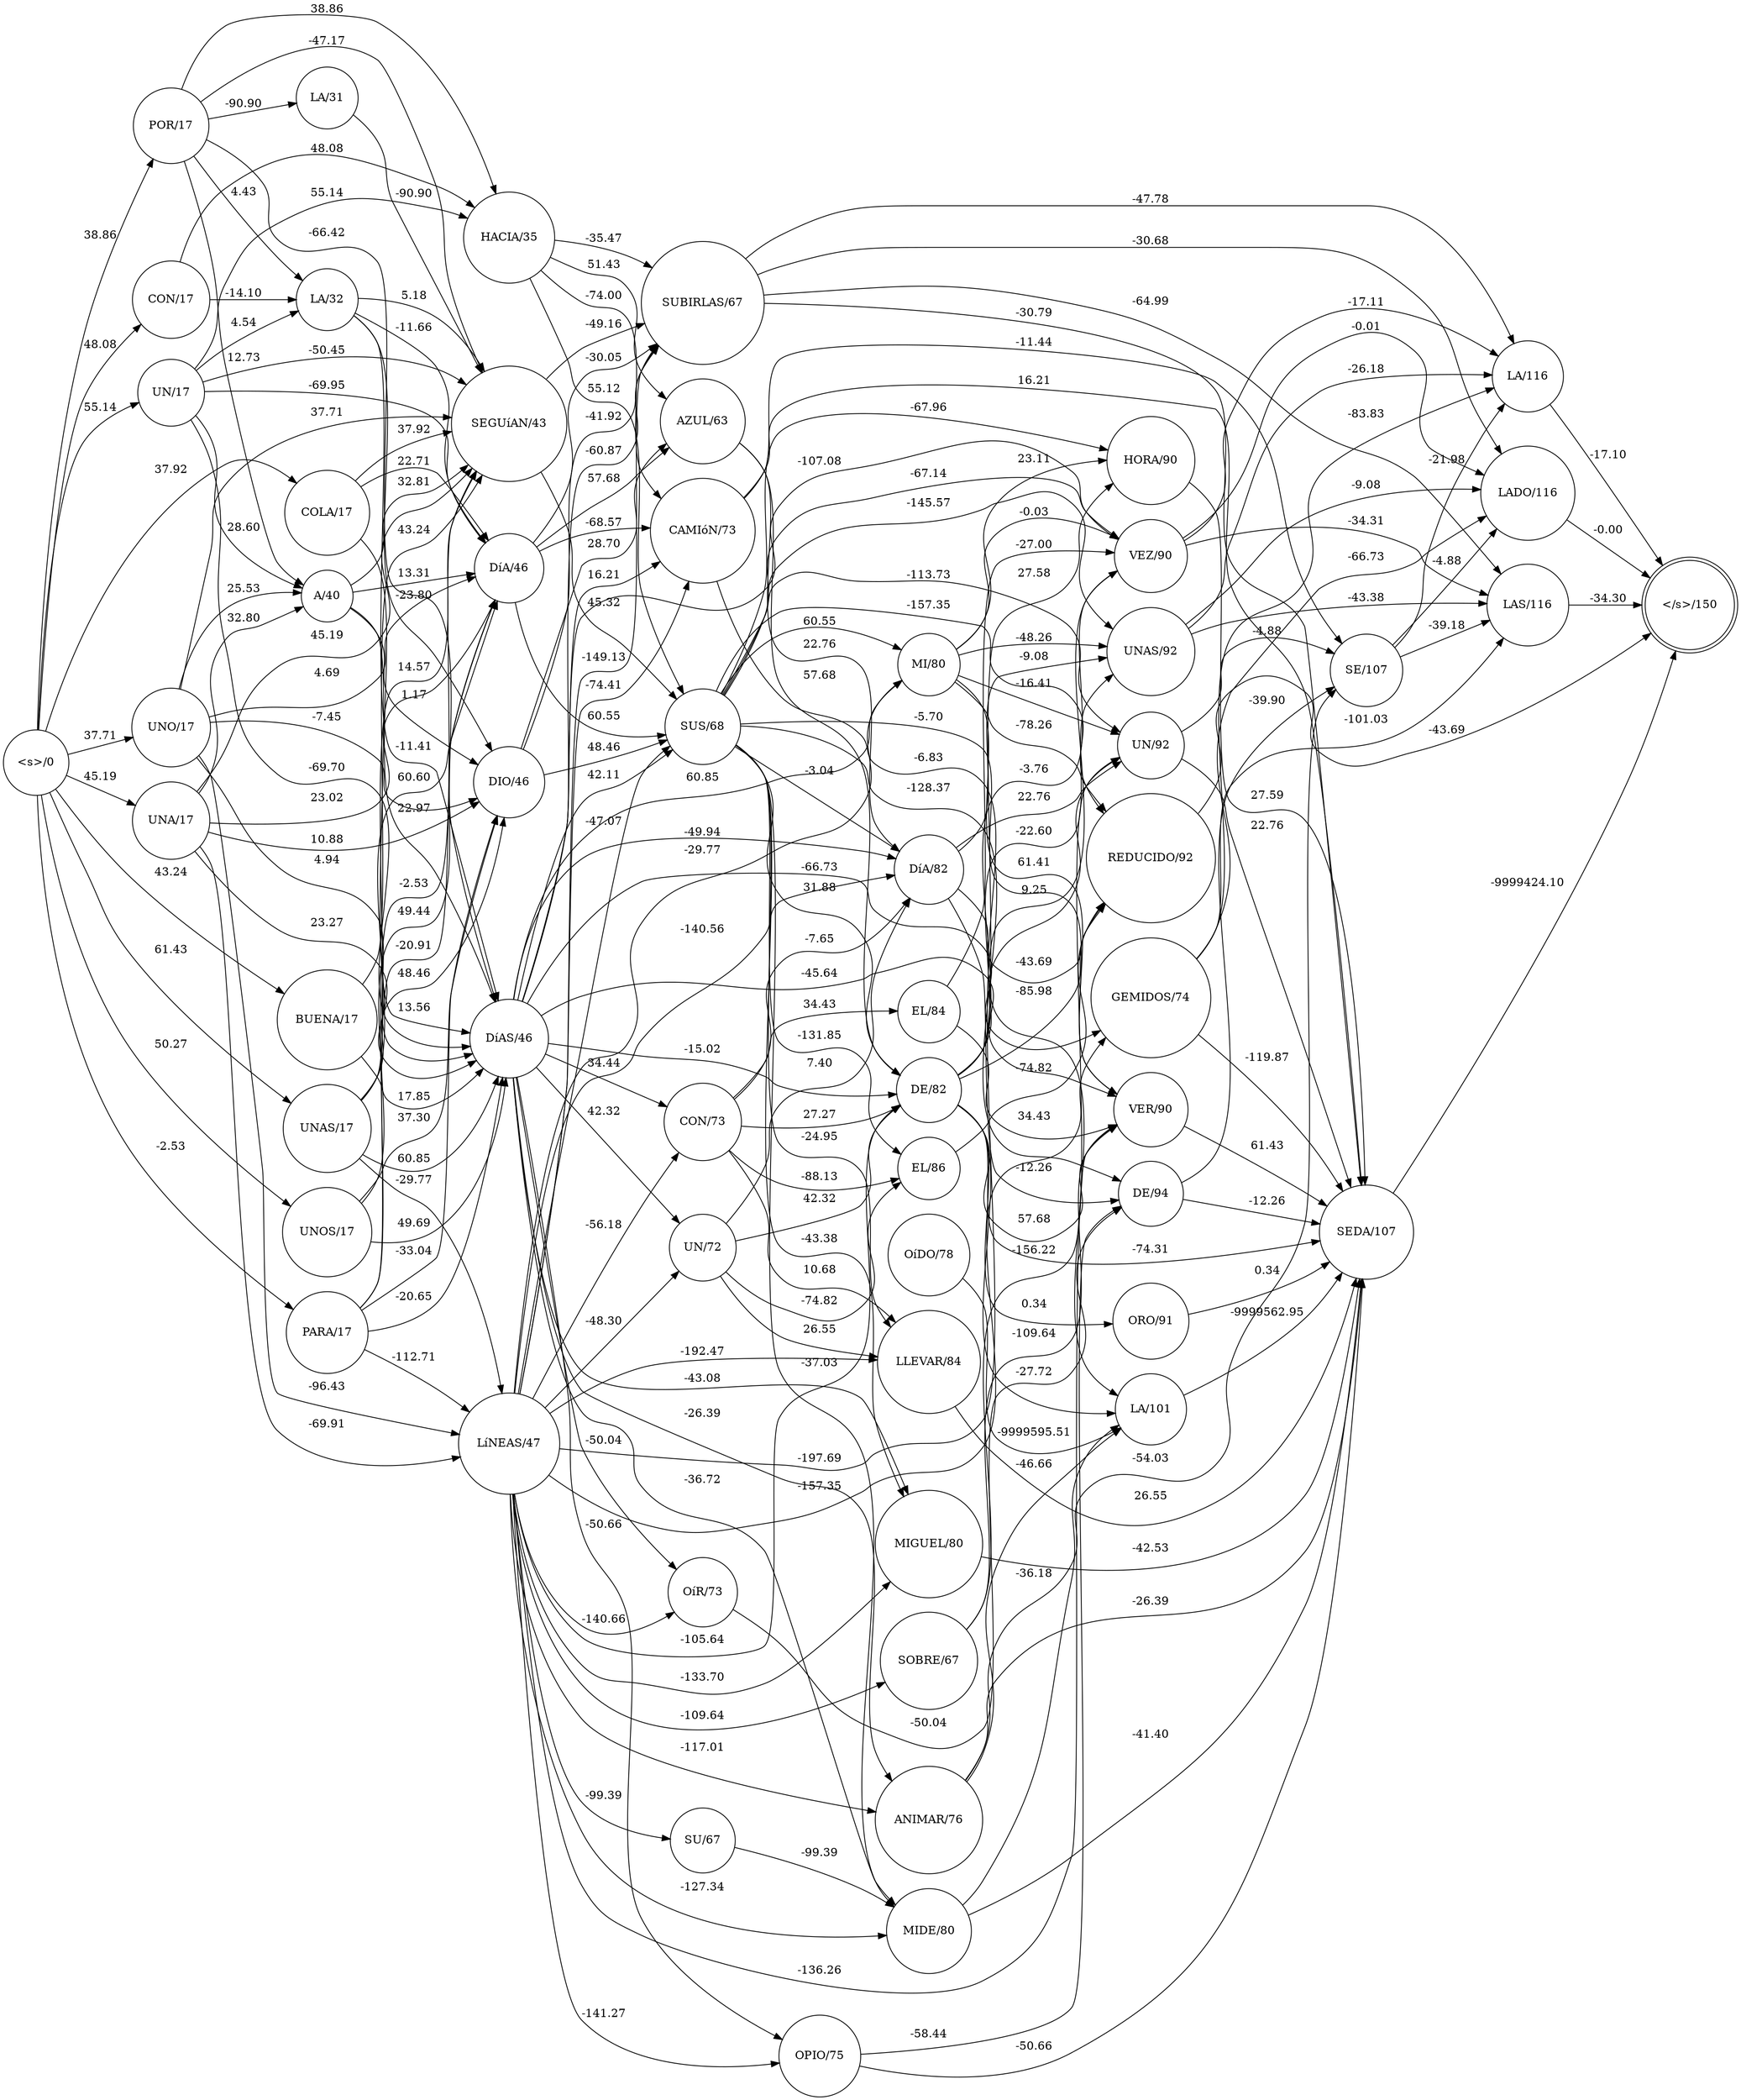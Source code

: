 digraph lattice {
	rankdir=LR;
		node [shape=circle]; "<s>/0" "UNOS/17" "COLA/17" "PARA/17" "BUENA/17" "UNAS/17" "UNA/17" "UNO/17" "CON/17" "UN/17" "POR/17" "LA/31" "LA/32" "HACIA/35" "A/40" "SEGUíAN/43" "DíAS/46" "DIO/46" "DíA/46" "LíNEAS/47" "AZUL/63" "SUBIRLAS/67" "SOBRE/67" "SU/67" "SUS/68" "UN/72" "CAMIóN/73" "OíR/73" "CON/73" "GEMIDOS/74" "OPIO/75" "ANIMAR/76" "OíDO/78" "MIGUEL/80" "MIDE/80" "MI/80" "DíA/82" "DE/82" "LLEVAR/84" "EL/84" "EL/86" "VEZ/90" "HORA/90" "VER/90" "ORO/91" "REDUCIDO/92" "UNAS/92" "UN/92" "DE/94" "LA/101" "SEDA/107" "SE/107" "LADO/116" "LAS/116" "LA/116";
	node [shape=doublecircle]; "</s>/150";

	"<s>/0" -> "POR/17" [label="38.86"];
	"<s>/0" -> "UN/17" [label="55.14"];
	"<s>/0" -> "CON/17" [label="48.08"];
	"<s>/0" -> "UNO/17" [label="37.71"];
	"<s>/0" -> "UNA/17" [label="45.19"];
	"<s>/0" -> "UNAS/17" [label="61.43"];
	"<s>/0" -> "BUENA/17" [label="43.24"];
	"<s>/0" -> "PARA/17" [label="-2.53"];
	"<s>/0" -> "COLA/17" [label="37.92"];
	"<s>/0" -> "UNOS/17" [label="50.27"];
	"UNOS/17" -> "DíAS/46" [label="49.69"];
	"UNOS/17" -> "DIO/46" [label="37.30"];
	"UNOS/17" -> "DíA/46" [label="49.44"];
	"COLA/17" -> "SEGUíAN/43" [label="37.92"];
	"COLA/17" -> "DíAS/46" [label="22.97"];
	"COLA/17" -> "DíA/46" [label="22.71"];
	"PARA/17" -> "SEGUíAN/43" [label="-2.53"];
	"PARA/17" -> "DíA/46" [label="-20.91"];
	"PARA/17" -> "DIO/46" [label="-33.04"];
	"PARA/17" -> "DíAS/46" [label="-20.65"];
	"PARA/17" -> "LíNEAS/47" [label="-112.71"];
	"BUENA/17" -> "SEGUíAN/43" [label="43.24"];
	"BUENA/17" -> "DíAS/46" [label="17.85"];
	"UNAS/17" -> "SEGUíAN/43" [label="14.57"];
	"UNAS/17" -> "DíAS/46" [label="60.85"];
	"UNAS/17" -> "DIO/46" [label="48.46"];
	"UNAS/17" -> "DíA/46" [label="60.60"];
	"UNAS/17" -> "LíNEAS/47" [label="-29.77"];
	"UNA/17" -> "A/40" [label="32.80"];
	"UNA/17" -> "SEGUíAN/43" [label="45.19"];
	"UNA/17" -> "DíA/46" [label="23.02"];
	"UNA/17" -> "DIO/46" [label="10.88"];
	"UNA/17" -> "DíAS/46" [label="23.27"];
	"UNA/17" -> "LíNEAS/47" [label="-69.91"];
	"UNO/17" -> "A/40" [label="25.53"];
	"UNO/17" -> "SEGUíAN/43" [label="37.71"];
	"UNO/17" -> "DíA/46" [label="4.69"];
	"UNO/17" -> "DIO/46" [label="-7.45"];
	"UNO/17" -> "DíAS/46" [label="4.94"];
	"UNO/17" -> "LíNEAS/47" [label="-96.43"];
	"CON/17" -> "LA/32" [label="-14.10"];
	"CON/17" -> "HACIA/35" [label="48.08"];
	"UN/17" -> "LA/32" [label="4.54"];
	"UN/17" -> "HACIA/35" [label="55.14"];
	"UN/17" -> "A/40" [label="28.60"];
	"UN/17" -> "SEGUíAN/43" [label="-50.45"];
	"UN/17" -> "DíAS/46" [label="-69.70"];
	"UN/17" -> "DíA/46" [label="-69.95"];
	"POR/17" -> "LA/31" [label="-90.90"];
	"POR/17" -> "LA/32" [label="4.43"];
	"POR/17" -> "HACIA/35" [label="38.86"];
	"POR/17" -> "A/40" [label="12.73"];
	"POR/17" -> "SEGUíAN/43" [label="-47.17"];
	"POR/17" -> "DíAS/46" [label="-66.42"];
	"LA/31" -> "SEGUíAN/43" [label="-90.90"];
	"LA/32" -> "SEGUíAN/43" [label="5.18"];
	"LA/32" -> "DíA/46" [label="-11.66"];
	"LA/32" -> "DIO/46" [label="-23.80"];
	"LA/32" -> "DíAS/46" [label="-11.41"];
	"HACIA/35" -> "AZUL/63" [label="51.43"];
	"HACIA/35" -> "SUBIRLAS/67" [label="-35.47"];
	"HACIA/35" -> "SUS/68" [label="55.12"];
	"HACIA/35" -> "CAMIóN/73" [label="-74.00"];
	"A/40" -> "SEGUíAN/43" [label="32.81"];
	"A/40" -> "DíA/46" [label="13.31"];
	"A/40" -> "DIO/46" [label="1.17"];
	"A/40" -> "DíAS/46" [label="13.56"];
	"SEGUíAN/43" -> "SUBIRLAS/67" [label="-49.16"];
	"SEGUíAN/43" -> "SUS/68" [label="45.32"];
	"DíAS/46" -> "SUBIRLAS/67" [label="-60.87"];
	"DíAS/46" -> "SUS/68" [label="42.11"];
	"DíAS/46" -> "UN/72" [label="42.32"];
	"DíAS/46" -> "CON/73" [label="34.44"];
	"DíAS/46" -> "OíR/73" [label="-50.04"];
	"DíAS/46" -> "CAMIóN/73" [label="16.21"];
	"DíAS/46" -> "GEMIDOS/74" [label="-66.73"];
	"DíAS/46" -> "OPIO/75" [label="-50.66"];
	"DíAS/46" -> "ANIMAR/76" [label="-26.39"];
	"DíAS/46" -> "MI/80" [label="60.85"];
	"DíAS/46" -> "MIDE/80" [label="-36.72"];
	"DíAS/46" -> "MIGUEL/80" [label="-43.08"];
	"DíAS/46" -> "DE/82" [label="-15.02"];
	"DíAS/46" -> "DíA/82" [label="-49.94"];
	"DíAS/46" -> "VER/90" [label="-45.64"];
	"DíAS/46" -> "VEZ/90" [label="-107.08"];
	"DIO/46" -> "AZUL/63" [label="28.70"];
	"DIO/46" -> "SUBIRLAS/67" [label="-41.92"];
	"DIO/46" -> "SUS/68" [label="48.46"];
	"DíA/46" -> "AZUL/63" [label="57.68"];
	"DíA/46" -> "SUBIRLAS/67" [label="-30.05"];
	"DíA/46" -> "SUS/68" [label="60.55"];
	"DíA/46" -> "CAMIóN/73" [label="-68.57"];
	"LíNEAS/47" -> "SUBIRLAS/67" [label="-149.13"];
	"LíNEAS/47" -> "SOBRE/67" [label="-109.64"];
	"LíNEAS/47" -> "SU/67" [label="-99.39"];
	"LíNEAS/47" -> "SUS/68" [label="-47.07"];
	"LíNEAS/47" -> "UN/72" [label="-48.30"];
	"LíNEAS/47" -> "CAMIóN/73" [label="-74.41"];
	"LíNEAS/47" -> "OíR/73" [label="-140.66"];
	"LíNEAS/47" -> "CON/73" [label="-56.18"];
	"LíNEAS/47" -> "GEMIDOS/74" [label="-157.35"];
	"LíNEAS/47" -> "OPIO/75" [label="-141.27"];
	"LíNEAS/47" -> "ANIMAR/76" [label="-117.01"];
	"LíNEAS/47" -> "MIGUEL/80" [label="-133.70"];
	"LíNEAS/47" -> "MIDE/80" [label="-127.34"];
	"LíNEAS/47" -> "MI/80" [label="-29.77"];
	"LíNEAS/47" -> "DíA/82" [label="-140.56"];
	"LíNEAS/47" -> "DE/82" [label="-105.64"];
	"LíNEAS/47" -> "LLEVAR/84" [label="-192.47"];
	"LíNEAS/47" -> "VEZ/90" [label="-197.69"];
	"LíNEAS/47" -> "VER/90" [label="-136.26"];
	"AZUL/63" -> "DíA/82" [label="22.76"];
	"AZUL/63" -> "DE/82" [label="57.68"];
	"SUBIRLAS/67" -> "SEDA/107" [label="-30.79"];
	"SUBIRLAS/67" -> "LA/116" [label="-47.78"];
	"SUBIRLAS/67" -> "LAS/116" [label="-64.99"];
	"SUBIRLAS/67" -> "LADO/116" [label="-30.68"];
	"SOBRE/67" -> "VER/90" [label="-109.64"];
	"SOBRE/67" -> "UN/92" [label="-156.22"];
	"SU/67" -> "MIDE/80" [label="-99.39"];
	"SUS/68" -> "MI/80" [label="60.55"];
	"SUS/68" -> "MIDE/80" [label="-37.03"];
	"SUS/68" -> "MIGUEL/80" [label="-43.38"];
	"SUS/68" -> "DE/82" [label="31.88"];
	"SUS/68" -> "DíA/82" [label="-3.04"];
	"SUS/68" -> "LLEVAR/84" [label="-24.95"];
	"SUS/68" -> "EL/86" [label="-131.85"];
	"SUS/68" -> "VER/90" [label="-5.70"];
	"SUS/68" -> "HORA/90" [label="-67.96"];
	"SUS/68" -> "VEZ/90" [label="-67.14"];
	"SUS/68" -> "UN/92" [label="-113.73"];
	"SUS/68" -> "UNAS/92" [label="-145.57"];
	"SUS/68" -> "REDUCIDO/92" [label="-157.35"];
	"SUS/68" -> "DE/94" [label="-128.37"];
	"UN/72" -> "DE/82" [label="42.32"];
	"UN/72" -> "DíA/82" [label="7.40"];
	"UN/72" -> "LLEVAR/84" [label="26.55"];
	"UN/72" -> "EL/86" [label="-74.82"];
	"CAMIóN/73" -> "LA/101" [label="-6.83"];
	"CAMIóN/73" -> "SE/107" [label="-11.44"];
	"CAMIóN/73" -> "SEDA/107" [label="16.21"];
	"OíR/73" -> "DE/94" [label="-50.04"];
	"CON/73" -> "DíA/82" [label="-7.65"];
	"CON/73" -> "DE/82" [label="27.27"];
	"CON/73" -> "LLEVAR/84" [label="10.68"];
	"CON/73" -> "EL/84" [label="34.43"];
	"CON/73" -> "EL/86" [label="-88.13"];
	"GEMIDOS/74" -> "SEDA/107" [label="-119.87"];
	"GEMIDOS/74" -> "LADO/116" [label="-66.73"];
	"GEMIDOS/74" -> "LAS/116" [label="-101.03"];
	"GEMIDOS/74" -> "LA/116" [label="-83.83"];
	"OPIO/75" -> "DE/94" [label="-58.44"];
	"OPIO/75" -> "SEDA/107" [label="-50.66"];
	"ANIMAR/76" -> "LA/101" [label="-46.66"];
	"ANIMAR/76" -> "SEDA/107" [label="-26.39"];
	"ANIMAR/76" -> "SE/107" [label="-54.03"];
	"OíDO/78" -> "LA/101" [label="-9999595.51"];
	"MIGUEL/80" -> "SEDA/107" [label="-42.53"];
	"MIDE/80" -> "LA/101" [label="-36.18"];
	"MIDE/80" -> "SEDA/107" [label="-41.40"];
	"MI/80" -> "VEZ/90" [label="-0.03"];
	"MI/80" -> "HORA/90" [label="23.11"];
	"MI/80" -> "VER/90" [label="61.41"];
	"MI/80" -> "REDUCIDO/92" [label="-78.26"];
	"MI/80" -> "UNAS/92" [label="-48.26"];
	"MI/80" -> "UN/92" [label="-16.41"];
	"DíA/82" -> "UN/92" [label="22.76"];
	"DíA/82" -> "UNAS/92" [label="-9.08"];
	"DíA/82" -> "REDUCIDO/92" [label="-43.69"];
	"DíA/82" -> "DE/94" [label="-12.26"];
	"DE/82" -> "VEZ/90" [label="-3.76"];
	"DE/82" -> "HORA/90" [label="27.58"];
	"DE/82" -> "VER/90" [label="57.68"];
	"DE/82" -> "ORO/91" [label="0.34"];
	"DE/82" -> "REDUCIDO/92" [label="-85.98"];
	"DE/82" -> "UNAS/92" [label="-22.60"];
	"DE/82" -> "UN/92" [label="9.25"];
	"DE/82" -> "LA/101" [label="-27.72"];
	"DE/82" -> "SEDA/107" [label="-74.31"];
	"LLEVAR/84" -> "SEDA/107" [label="26.55"];
	"EL/84" -> "VER/90" [label="34.43"];
	"EL/84" -> "VEZ/90" [label="-27.00"];
	"EL/86" -> "REDUCIDO/92" [label="-74.82"];
	"VEZ/90" -> "LA/116" [label="-17.11"];
	"VEZ/90" -> "LAS/116" [label="-34.31"];
	"VEZ/90" -> "LADO/116" [label="-0.01"];
	"HORA/90" -> "SEDA/107" [label="27.59"];
	"VER/90" -> "SEDA/107" [label="61.43"];
	"ORO/91" -> "SEDA/107" [label="0.34"];
	"REDUCIDO/92" -> "</s>/150" [label="-43.69"];
	"UNAS/92" -> "LA/116" [label="-26.18"];
	"UNAS/92" -> "LAS/116" [label="-43.38"];
	"UNAS/92" -> "LADO/116" [label="-9.08"];
	"UN/92" -> "SEDA/107" [label="22.76"];
	"UN/92" -> "SE/107" [label="-4.88"];
	"DE/94" -> "SE/107" [label="-39.90"];
	"DE/94" -> "SEDA/107" [label="-12.26"];
	"LA/101" -> "SEDA/107" [label="-9999562.95"];
	"SEDA/107" -> "</s>/150" [label="-9999424.10"];
	"SE/107" -> "LA/116" [label="-21.98"];
	"SE/107" -> "LAS/116" [label="-39.18"];
	"SE/107" -> "LADO/116" [label="-4.88"];
	"LADO/116" -> "</s>/150" [label="-0.00"];
	"LAS/116" -> "</s>/150" [label="-34.30"];
	"LA/116" -> "</s>/150" [label="-17.10"];
}
